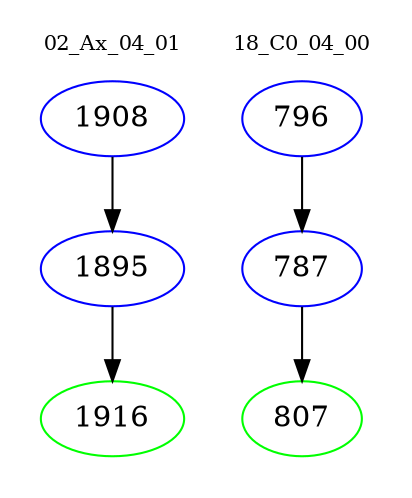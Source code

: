 digraph{
subgraph cluster_0 {
color = white
label = "02_Ax_04_01";
fontsize=10;
T0_1908 [label="1908", color="blue"]
T0_1908 -> T0_1895 [color="black"]
T0_1895 [label="1895", color="blue"]
T0_1895 -> T0_1916 [color="black"]
T0_1916 [label="1916", color="green"]
}
subgraph cluster_1 {
color = white
label = "18_C0_04_00";
fontsize=10;
T1_796 [label="796", color="blue"]
T1_796 -> T1_787 [color="black"]
T1_787 [label="787", color="blue"]
T1_787 -> T1_807 [color="black"]
T1_807 [label="807", color="green"]
}
}
